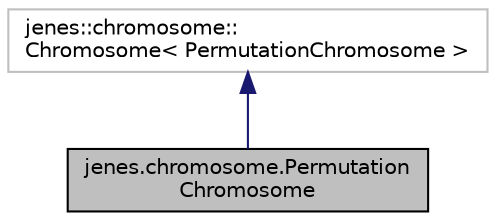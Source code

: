 digraph "jenes.chromosome.PermutationChromosome"
{
  edge [fontname="Helvetica",fontsize="10",labelfontname="Helvetica",labelfontsize="10"];
  node [fontname="Helvetica",fontsize="10",shape=record];
  Node1 [label="jenes.chromosome.Permutation\lChromosome",height=0.2,width=0.4,color="black", fillcolor="grey75", style="filled" fontcolor="black"];
  Node2 -> Node1 [dir="back",color="midnightblue",fontsize="10",style="solid"];
  Node2 [label="jenes::chromosome::\lChromosome\< PermutationChromosome \>",height=0.2,width=0.4,color="grey75", fillcolor="white", style="filled"];
}
